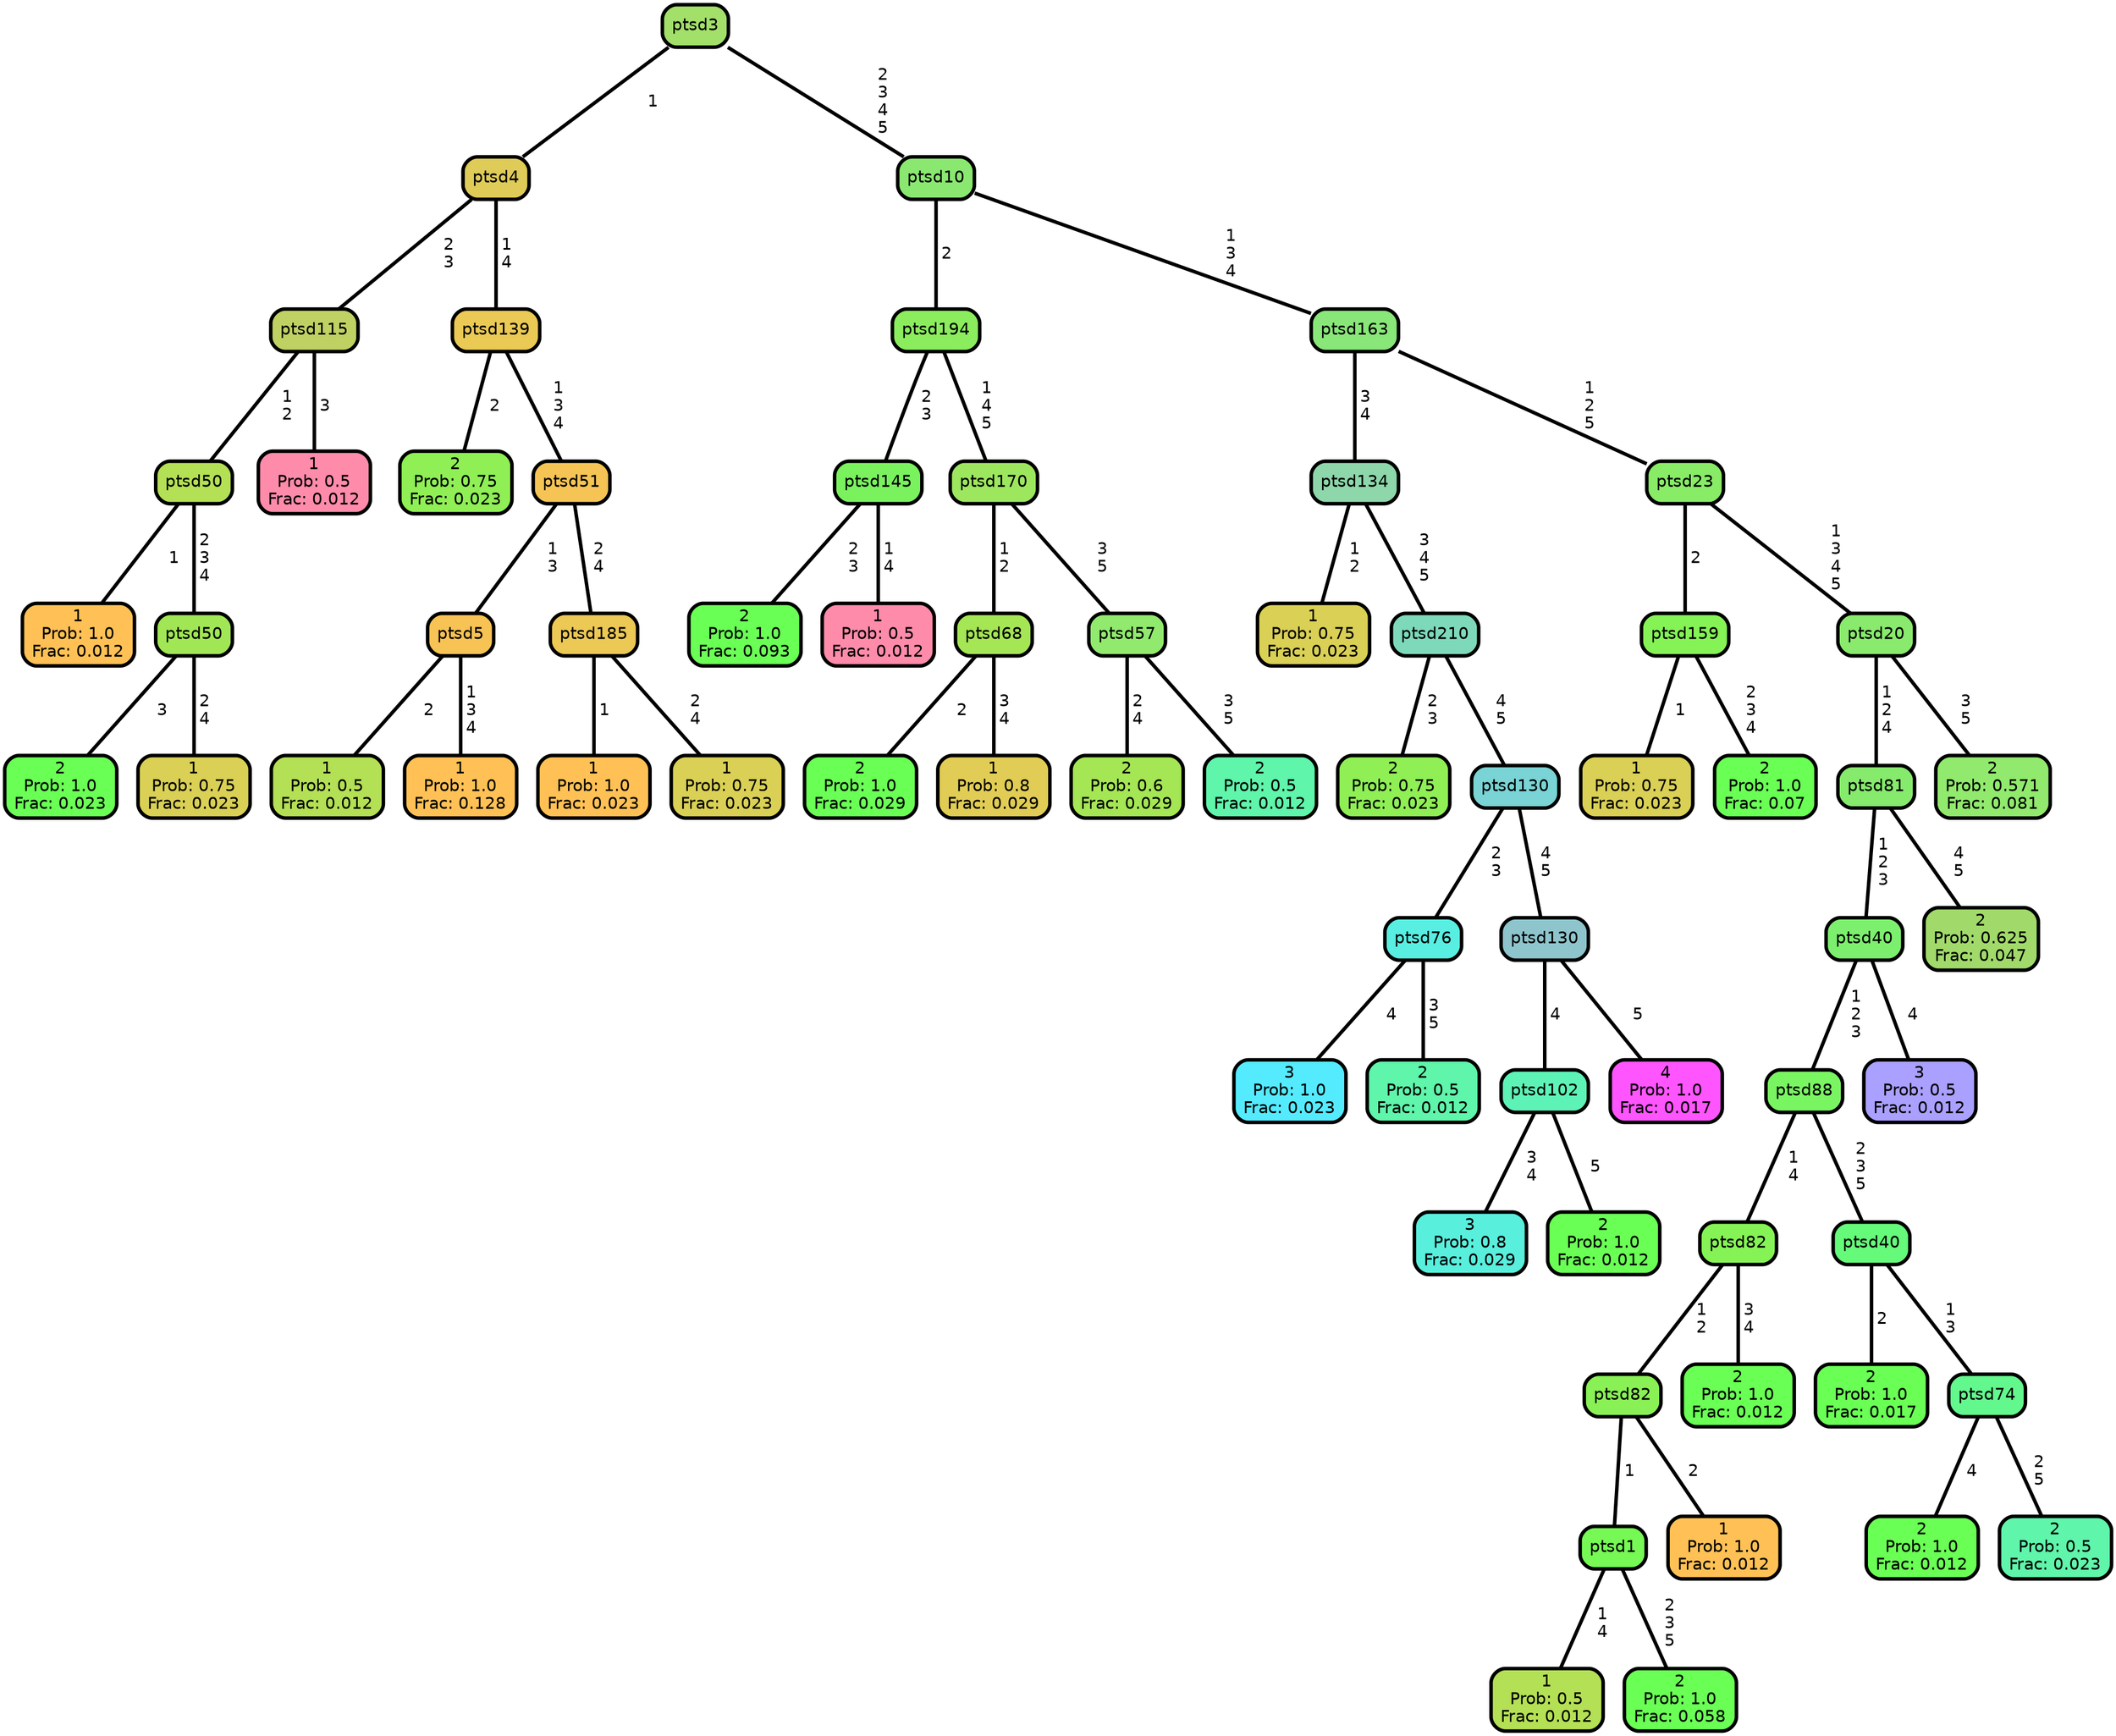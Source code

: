 graph Tree {
node [shape=box, style="filled, rounded",color="black",penwidth="3",fontcolor="black",                 fontname=helvetica] ;
graph [ranksep="0 equally", splines=straight,                 bgcolor=transparent, dpi=200] ;
edge [fontname=helvetica, color=black] ;
0 [label="1
Prob: 1.0
Frac: 0.012", fillcolor="#ffc155"] ;
1 [label="ptsd50", fillcolor="#b4e055"] ;
2 [label="2
Prob: 1.0
Frac: 0.023", fillcolor="#6aff55"] ;
3 [label="ptsd50", fillcolor="#a1e755"] ;
4 [label="1
Prob: 0.75
Frac: 0.023", fillcolor="#d9d055"] ;
5 [label="ptsd115", fillcolor="#c0d163"] ;
6 [label="1
Prob: 0.5
Frac: 0.012", fillcolor="#ff8baa"] ;
7 [label="ptsd4", fillcolor="#dfcb58"] ;
8 [label="2
Prob: 0.75
Frac: 0.023", fillcolor="#8fef55"] ;
9 [label="ptsd139", fillcolor="#eac955"] ;
10 [label="1
Prob: 0.5
Frac: 0.012", fillcolor="#b4e055"] ;
11 [label="ptsd5", fillcolor="#f8c355"] ;
12 [label="1
Prob: 1.0
Frac: 0.128", fillcolor="#ffc155"] ;
13 [label="ptsd51", fillcolor="#f5c455"] ;
14 [label="1
Prob: 1.0
Frac: 0.023", fillcolor="#ffc155"] ;
15 [label="ptsd185", fillcolor="#ecc855"] ;
16 [label="1
Prob: 0.75
Frac: 0.023", fillcolor="#d9d055"] ;
17 [label="ptsd3", fillcolor="#a2e06a"] ;
18 [label="2
Prob: 1.0
Frac: 0.093", fillcolor="#6aff55"] ;
19 [label="ptsd145", fillcolor="#7af25e"] ;
20 [label="1
Prob: 0.5
Frac: 0.012", fillcolor="#ff8baa"] ;
21 [label="ptsd194", fillcolor="#8bed5e"] ;
22 [label="2
Prob: 1.0
Frac: 0.029", fillcolor="#6aff55"] ;
23 [label="ptsd68", fillcolor="#a5e655"] ;
24 [label="1
Prob: 0.8
Frac: 0.029", fillcolor="#e1cd55"] ;
25 [label="ptsd170", fillcolor="#9de75f"] ;
26 [label="2
Prob: 0.6
Frac: 0.029", fillcolor="#a5e655"] ;
27 [label="ptsd57", fillcolor="#91ea6d"] ;
28 [label="2
Prob: 0.5
Frac: 0.012", fillcolor="#5ff5aa"] ;
29 [label="ptsd10", fillcolor="#8ae871"] ;
30 [label="1
Prob: 0.75
Frac: 0.023", fillcolor="#d9d055"] ;
31 [label="ptsd134", fillcolor="#8dd7aa"] ;
32 [label="2
Prob: 0.75
Frac: 0.023", fillcolor="#8fef55"] ;
33 [label="ptsd210", fillcolor="#7ed9bb"] ;
34 [label="3
Prob: 1.0
Frac: 0.023", fillcolor="#55ebff"] ;
35 [label="ptsd76", fillcolor="#58eee2"] ;
36 [label="2
Prob: 0.5
Frac: 0.012", fillcolor="#5ff5aa"] ;
37 [label="ptsd130", fillcolor="#7ad3d4"] ;
38 [label="3
Prob: 0.8
Frac: 0.029", fillcolor="#59efdd"] ;
39 [label="ptsd102", fillcolor="#5ef3b6"] ;
40 [label="2
Prob: 1.0
Frac: 0.012", fillcolor="#6aff55"] ;
41 [label="ptsd130", fillcolor="#8ec4cc"] ;
42 [label="4
Prob: 1.0
Frac: 0.017", fillcolor="#ff55ff"] ;
43 [label="ptsd163", fillcolor="#89e779"] ;
44 [label="1
Prob: 0.75
Frac: 0.023", fillcolor="#d9d055"] ;
45 [label="ptsd159", fillcolor="#85f355"] ;
46 [label="2
Prob: 1.0
Frac: 0.07", fillcolor="#6aff55"] ;
47 [label="ptsd23", fillcolor="#88ec67"] ;
48 [label="1
Prob: 0.5
Frac: 0.012", fillcolor="#b4e055"] ;
49 [label="ptsd1", fillcolor="#76f955"] ;
50 [label="2
Prob: 1.0
Frac: 0.058", fillcolor="#6aff55"] ;
51 [label="ptsd82", fillcolor="#89f155"] ;
52 [label="1
Prob: 1.0
Frac: 0.012", fillcolor="#ffc155"] ;
53 [label="ptsd82", fillcolor="#85f355"] ;
54 [label="2
Prob: 1.0
Frac: 0.012", fillcolor="#6aff55"] ;
55 [label="ptsd88", fillcolor="#7af562"] ;
56 [label="2
Prob: 1.0
Frac: 0.017", fillcolor="#6aff55"] ;
57 [label="ptsd40", fillcolor="#65fa7a"] ;
58 [label="2
Prob: 1.0
Frac: 0.012", fillcolor="#6aff55"] ;
59 [label="ptsd74", fillcolor="#63f88d"] ;
60 [label="2
Prob: 0.5
Frac: 0.023", fillcolor="#5ff5aa"] ;
61 [label="ptsd40", fillcolor="#7def6e"] ;
62 [label="3
Prob: 0.5
Frac: 0.012", fillcolor="#aaa0ff"] ;
63 [label="ptsd81", fillcolor="#86ea6d"] ;
64 [label="2
Prob: 0.625
Frac: 0.047", fillcolor="#a1da6a"] ;
65 [label="ptsd20", fillcolor="#89ea6d"] ;
66 [label="2
Prob: 0.571
Frac: 0.081", fillcolor="#91ea6d"] ;
1 -- 0 [label=" 1",penwidth=3] ;
1 -- 3 [label=" 2\n 3\n 4",penwidth=3] ;
3 -- 2 [label=" 3",penwidth=3] ;
3 -- 4 [label=" 2\n 4",penwidth=3] ;
5 -- 1 [label=" 1\n 2",penwidth=3] ;
5 -- 6 [label=" 3",penwidth=3] ;
7 -- 5 [label=" 2\n 3",penwidth=3] ;
7 -- 9 [label=" 1\n 4",penwidth=3] ;
9 -- 8 [label=" 2",penwidth=3] ;
9 -- 13 [label=" 1\n 3\n 4",penwidth=3] ;
11 -- 10 [label=" 2",penwidth=3] ;
11 -- 12 [label=" 1\n 3\n 4",penwidth=3] ;
13 -- 11 [label=" 1\n 3",penwidth=3] ;
13 -- 15 [label=" 2\n 4",penwidth=3] ;
15 -- 14 [label=" 1",penwidth=3] ;
15 -- 16 [label=" 2\n 4",penwidth=3] ;
17 -- 7 [label=" 1",penwidth=3] ;
17 -- 29 [label=" 2\n 3\n 4\n 5",penwidth=3] ;
19 -- 18 [label=" 2\n 3",penwidth=3] ;
19 -- 20 [label=" 1\n 4",penwidth=3] ;
21 -- 19 [label=" 2\n 3",penwidth=3] ;
21 -- 25 [label=" 1\n 4\n 5",penwidth=3] ;
23 -- 22 [label=" 2",penwidth=3] ;
23 -- 24 [label=" 3\n 4",penwidth=3] ;
25 -- 23 [label=" 1\n 2",penwidth=3] ;
25 -- 27 [label=" 3\n 5",penwidth=3] ;
27 -- 26 [label=" 2\n 4",penwidth=3] ;
27 -- 28 [label=" 3\n 5",penwidth=3] ;
29 -- 21 [label=" 2",penwidth=3] ;
29 -- 43 [label=" 1\n 3\n 4",penwidth=3] ;
31 -- 30 [label=" 1\n 2",penwidth=3] ;
31 -- 33 [label=" 3\n 4\n 5",penwidth=3] ;
33 -- 32 [label=" 2\n 3",penwidth=3] ;
33 -- 37 [label=" 4\n 5",penwidth=3] ;
35 -- 34 [label=" 4",penwidth=3] ;
35 -- 36 [label=" 3\n 5",penwidth=3] ;
37 -- 35 [label=" 2\n 3",penwidth=3] ;
37 -- 41 [label=" 4\n 5",penwidth=3] ;
39 -- 38 [label=" 3\n 4",penwidth=3] ;
39 -- 40 [label=" 5",penwidth=3] ;
41 -- 39 [label=" 4",penwidth=3] ;
41 -- 42 [label=" 5",penwidth=3] ;
43 -- 31 [label=" 3\n 4",penwidth=3] ;
43 -- 47 [label=" 1\n 2\n 5",penwidth=3] ;
45 -- 44 [label=" 1",penwidth=3] ;
45 -- 46 [label=" 2\n 3\n 4",penwidth=3] ;
47 -- 45 [label=" 2",penwidth=3] ;
47 -- 65 [label=" 1\n 3\n 4\n 5",penwidth=3] ;
49 -- 48 [label=" 1\n 4",penwidth=3] ;
49 -- 50 [label=" 2\n 3\n 5",penwidth=3] ;
51 -- 49 [label=" 1",penwidth=3] ;
51 -- 52 [label=" 2",penwidth=3] ;
53 -- 51 [label=" 1\n 2",penwidth=3] ;
53 -- 54 [label=" 3\n 4",penwidth=3] ;
55 -- 53 [label=" 1\n 4",penwidth=3] ;
55 -- 57 [label=" 2\n 3\n 5",penwidth=3] ;
57 -- 56 [label=" 2",penwidth=3] ;
57 -- 59 [label=" 1\n 3",penwidth=3] ;
59 -- 58 [label=" 4",penwidth=3] ;
59 -- 60 [label=" 2\n 5",penwidth=3] ;
61 -- 55 [label=" 1\n 2\n 3",penwidth=3] ;
61 -- 62 [label=" 4",penwidth=3] ;
63 -- 61 [label=" 1\n 2\n 3",penwidth=3] ;
63 -- 64 [label=" 4\n 5",penwidth=3] ;
65 -- 63 [label=" 1\n 2\n 4",penwidth=3] ;
65 -- 66 [label=" 3\n 5",penwidth=3] ;
{rank = same;}}